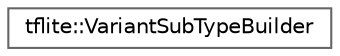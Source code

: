 digraph "Graphical Class Hierarchy"
{
 // LATEX_PDF_SIZE
  bgcolor="transparent";
  edge [fontname=Helvetica,fontsize=10,labelfontname=Helvetica,labelfontsize=10];
  node [fontname=Helvetica,fontsize=10,shape=box,height=0.2,width=0.4];
  rankdir="LR";
  Node0 [id="Node000000",label="tflite::VariantSubTypeBuilder",height=0.2,width=0.4,color="grey40", fillcolor="white", style="filled",URL="$structtflite_1_1_variant_sub_type_builder.html",tooltip=" "];
}
